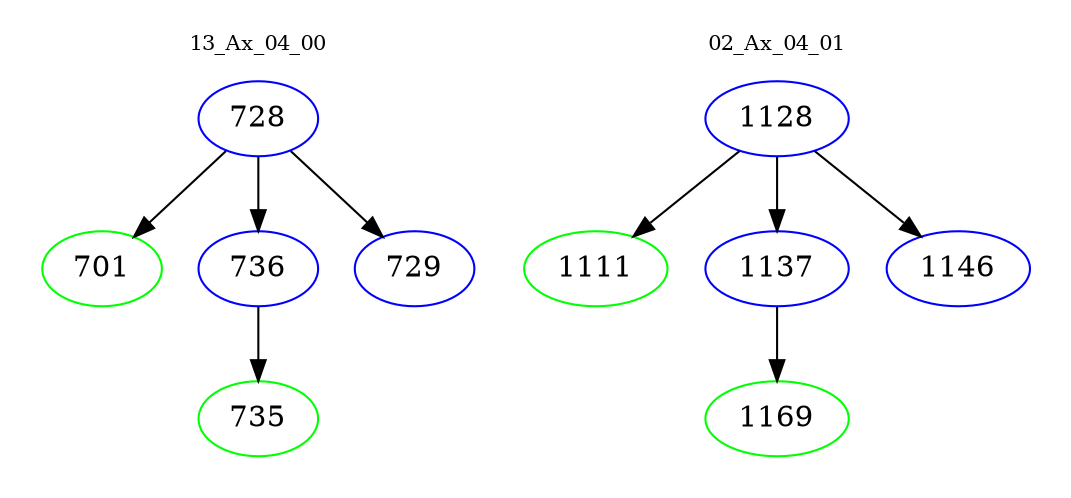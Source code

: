 digraph{
subgraph cluster_0 {
color = white
label = "13_Ax_04_00";
fontsize=10;
T0_728 [label="728", color="blue"]
T0_728 -> T0_701 [color="black"]
T0_701 [label="701", color="green"]
T0_728 -> T0_736 [color="black"]
T0_736 [label="736", color="blue"]
T0_736 -> T0_735 [color="black"]
T0_735 [label="735", color="green"]
T0_728 -> T0_729 [color="black"]
T0_729 [label="729", color="blue"]
}
subgraph cluster_1 {
color = white
label = "02_Ax_04_01";
fontsize=10;
T1_1128 [label="1128", color="blue"]
T1_1128 -> T1_1111 [color="black"]
T1_1111 [label="1111", color="green"]
T1_1128 -> T1_1137 [color="black"]
T1_1137 [label="1137", color="blue"]
T1_1137 -> T1_1169 [color="black"]
T1_1169 [label="1169", color="green"]
T1_1128 -> T1_1146 [color="black"]
T1_1146 [label="1146", color="blue"]
}
}
